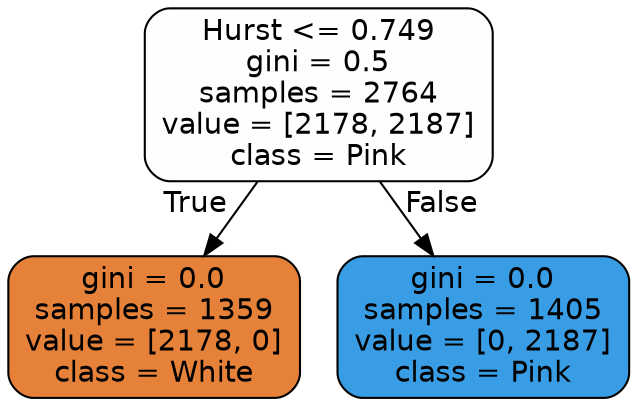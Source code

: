 digraph Tree {
node [shape=box, style="filled, rounded", color="black", fontname=helvetica] ;
edge [fontname=helvetica] ;
0 [label="Hurst <= 0.749\ngini = 0.5\nsamples = 2764\nvalue = [2178, 2187]\nclass = Pink", fillcolor="#399de501"] ;
1 [label="gini = 0.0\nsamples = 1359\nvalue = [2178, 0]\nclass = White", fillcolor="#e58139ff"] ;
0 -> 1 [labeldistance=2.5, labelangle=45, headlabel="True"] ;
2 [label="gini = 0.0\nsamples = 1405\nvalue = [0, 2187]\nclass = Pink", fillcolor="#399de5ff"] ;
0 -> 2 [labeldistance=2.5, labelangle=-45, headlabel="False"] ;
}